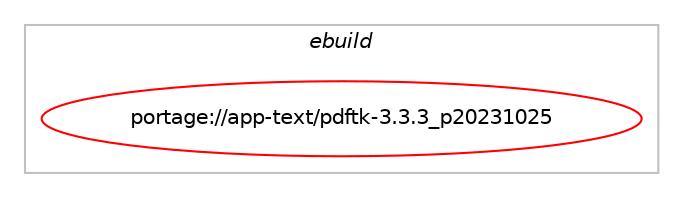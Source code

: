 digraph prolog {

# *************
# Graph options
# *************

newrank=true;
concentrate=true;
compound=true;
graph [rankdir=LR,fontname=Helvetica,fontsize=10,ranksep=1.5];#, ranksep=2.5, nodesep=0.2];
edge  [arrowhead=vee];
node  [fontname=Helvetica,fontsize=10];

# **********
# The ebuild
# **********

subgraph cluster_leftcol {
color=gray;
label=<<i>ebuild</i>>;
id [label="portage://app-text/pdftk-3.3.3_p20231025", color=red, width=4, href="../app-text/pdftk-3.3.3_p20231025.svg"];
}

# ****************
# The dependencies
# ****************

subgraph cluster_midcol {
color=gray;
label=<<i>dependencies</i>>;
subgraph cluster_compile {
fillcolor="#eeeeee";
style=filled;
label=<<i>compile</i>>;
# *** BEGIN UNKNOWN DEPENDENCY TYPE (TODO) ***
# id -> equal(use_conditional_group(positive,source,portage://app-text/pdftk-3.3.3_p20231025,[package_dependency(portage://app-text/pdftk-3.3.3_p20231025,install,no,app-arch,zip,none,[,,],[],[])]))
# *** END UNKNOWN DEPENDENCY TYPE (TODO) ***

# *** BEGIN UNKNOWN DEPENDENCY TYPE (TODO) ***
# id -> equal(use_conditional_group(positive,test,portage://app-text/pdftk-3.3.3_p20231025,[package_dependency(portage://app-text/pdftk-3.3.3_p20231025,install,no,app-text,poppler,none,[,,],[],[use(enable(cairo),none)]),package_dependency(portage://app-text/pdftk-3.3.3_p20231025,install,no,dev-java,system-rules,none,[,,],[slot(0)],[])]))
# *** END UNKNOWN DEPENDENCY TYPE (TODO) ***

# *** BEGIN UNKNOWN DEPENDENCY TYPE (TODO) ***
# id -> equal(use_conditional_group(positive,test,portage://app-text/pdftk-3.3.3_p20231025,[package_dependency(portage://app-text/pdftk-3.3.3_p20231025,install,no,dev-java,junit,none,[,,],[slot(4)],[])]))
# *** END UNKNOWN DEPENDENCY TYPE (TODO) ***

# *** BEGIN UNKNOWN DEPENDENCY TYPE (TODO) ***
# id -> equal(package_dependency(portage://app-text/pdftk-3.3.3_p20231025,install,no,dev-java,bcprov,none,[,,],[slot(0)],[]))
# *** END UNKNOWN DEPENDENCY TYPE (TODO) ***

# *** BEGIN UNKNOWN DEPENDENCY TYPE (TODO) ***
# id -> equal(package_dependency(portage://app-text/pdftk-3.3.3_p20231025,install,no,dev-java,commons-lang,none,[,,],[slot(3.6)],[]))
# *** END UNKNOWN DEPENDENCY TYPE (TODO) ***

# *** BEGIN UNKNOWN DEPENDENCY TYPE (TODO) ***
# id -> equal(package_dependency(portage://app-text/pdftk-3.3.3_p20231025,install,no,dev-java,java-config,greaterequal,[2.2.0,,-r3,2.2.0-r3],[],[]))
# *** END UNKNOWN DEPENDENCY TYPE (TODO) ***

# *** BEGIN UNKNOWN DEPENDENCY TYPE (TODO) ***
# id -> equal(package_dependency(portage://app-text/pdftk-3.3.3_p20231025,install,no,virtual,jdk,greaterequal,[1.8,,,1.8],any_different_slot,[]))
# *** END UNKNOWN DEPENDENCY TYPE (TODO) ***

}
subgraph cluster_compileandrun {
fillcolor="#eeeeee";
style=filled;
label=<<i>compile and run</i>>;
}
subgraph cluster_run {
fillcolor="#eeeeee";
style=filled;
label=<<i>run</i>>;
# *** BEGIN UNKNOWN DEPENDENCY TYPE (TODO) ***
# id -> equal(use_conditional_group(positive,source,portage://app-text/pdftk-3.3.3_p20231025,[package_dependency(portage://app-text/pdftk-3.3.3_p20231025,run,no,app-arch,zip,none,[,,],[],[])]))
# *** END UNKNOWN DEPENDENCY TYPE (TODO) ***

# *** BEGIN UNKNOWN DEPENDENCY TYPE (TODO) ***
# id -> equal(package_dependency(portage://app-text/pdftk-3.3.3_p20231025,run,no,dev-java,bcprov,none,[,,],[slot(0)],[]))
# *** END UNKNOWN DEPENDENCY TYPE (TODO) ***

# *** BEGIN UNKNOWN DEPENDENCY TYPE (TODO) ***
# id -> equal(package_dependency(portage://app-text/pdftk-3.3.3_p20231025,run,no,dev-java,commons-lang,none,[,,],[slot(3.6)],[]))
# *** END UNKNOWN DEPENDENCY TYPE (TODO) ***

# *** BEGIN UNKNOWN DEPENDENCY TYPE (TODO) ***
# id -> equal(package_dependency(portage://app-text/pdftk-3.3.3_p20231025,run,no,dev-java,java-config,greaterequal,[2.2.0,,-r3,2.2.0-r3],[],[]))
# *** END UNKNOWN DEPENDENCY TYPE (TODO) ***

# *** BEGIN UNKNOWN DEPENDENCY TYPE (TODO) ***
# id -> equal(package_dependency(portage://app-text/pdftk-3.3.3_p20231025,run,no,virtual,jre,greaterequal,[1.8,,,1.8],any_different_slot,[]))
# *** END UNKNOWN DEPENDENCY TYPE (TODO) ***

}
}

# **************
# The candidates
# **************

subgraph cluster_choices {
rank=same;
color=gray;
label=<<i>candidates</i>>;

}

}
